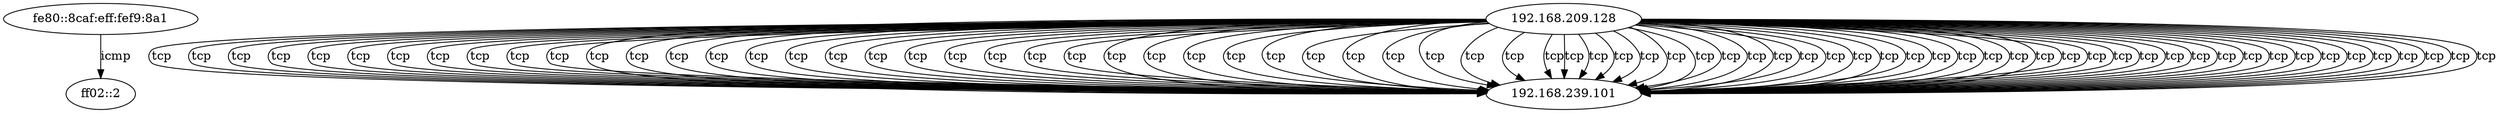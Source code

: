 digraph ZeekTraffic {
  "fe80::8caf:eff:fef9:8a1" [degree=1, in_degree=0, out_degree=1, activity_score=0.10, total_connections=1];
  "ff02::2" [degree=1, in_degree=1, out_degree=0, activity_score=0.10, total_connections=1];
  "192.168.239.101" [degree=72, in_degree=72, out_degree=0, activity_score=1.00, total_connections=72];
  "192.168.209.128" [degree=72, in_degree=0, out_degree=72, activity_score=1.00, total_connections=72];
  "192.168.209.128" -> "192.168.239.101" [label="tcp", resp_ip_bytes="66383", orig_ip_bytes="38984", protocol="tcp", orig_pkts="81", timestamp="1747405140.116953", local_resp="true", src_port="36504", service="-", dst_port="443", conn_state="SF", resp_bytes="62223", local_orig="true", history="DdfFaRR", orig_bytes="34796", resp_pkts="80"];
  "192.168.209.128" -> "192.168.239.101" [label="tcp", resp_ip_bytes="65408", orig_ip_bytes="38414", protocol="tcp", orig_pkts="79", timestamp="1747405140.118482", local_resp="true", src_port="36492", service="-", dst_port="443", conn_state="SF", resp_bytes="61404", local_orig="true", history="DdfFaR", orig_bytes="34318", resp_pkts="77"];
  "192.168.209.128" -> "192.168.239.101" [label="tcp", resp_ip_bytes="64589", orig_ip_bytes="38015", protocol="tcp", orig_pkts="80", timestamp="1747405140.117802", local_resp="true", src_port="36548", service="-", dst_port="443", conn_state="SF", resp_bytes="60585", local_orig="true", history="DdfFRRaR", orig_bytes="33879", resp_pkts="77"];
  "192.168.209.128" -> "192.168.239.101" [label="tcp", resp_ip_bytes="65460", orig_ip_bytes="38525", protocol="tcp", orig_pkts="81", timestamp="1747405140.138074", local_resp="true", src_port="36520", service="-", dst_port="443", conn_state="SF", resp_bytes="61404", local_orig="true", history="ADdfFaR", orig_bytes="34325", resp_pkts="78"];
  "192.168.209.128" -> "192.168.239.101" [label="tcp", resp_ip_bytes="61157", orig_ip_bytes="36028", protocol="tcp", orig_pkts="77", timestamp="1747405140.132594", local_resp="true", src_port="36530", service="-", dst_port="443", conn_state="SF", resp_bytes="57309", local_orig="true", history="DdAfFaRR", orig_bytes="32048", resp_pkts="74"];
  "192.168.209.128" -> "192.168.239.101" [label="tcp", resp_ip_bytes="64589", orig_ip_bytes="37942", protocol="tcp", orig_pkts="79", timestamp="1747405140.132891", local_resp="true", src_port="36552", service="-", dst_port="443", conn_state="SF", resp_bytes="60585", local_orig="true", history="DdAfFaR", orig_bytes="33846", resp_pkts="77"];
  "192.168.209.128" -> "192.168.239.101" [label="tcp", resp_ip_bytes="64589", orig_ip_bytes="38183", protocol="tcp", orig_pkts="84", timestamp="1747405140.132869", local_resp="true", src_port="36560", service="-", dst_port="443", conn_state="SF", resp_bytes="60585", local_orig="true", history="DdAfFRRaR", orig_bytes="33839", resp_pkts="77"];
  "192.168.209.128" -> "192.168.239.101" [label="tcp", resp_ip_bytes="70686", orig_ip_bytes="41605", protocol="tcp", orig_pkts="88", timestamp="1747405140.133811", local_resp="true", src_port="36544", service="-", dst_port="443", conn_state="SF", resp_bytes="66318", local_orig="true", history="DdAfFaRR", orig_bytes="37053", resp_pkts="84"];
  "192.168.209.128" -> "192.168.239.101" [label="tcp", resp_ip_bytes="90716", orig_ip_bytes="52514", protocol="tcp", orig_pkts="113", timestamp="1747405140.822829", local_resp="true", src_port="36626", service="ssl", dst_port="443", conn_state="SF", resp_bytes="84676", local_orig="true", history="ShADadfFRR", orig_bytes="46654", resp_pkts="116"];
  "192.168.209.128" -> "192.168.239.101" [label="tcp", resp_ip_bytes="89095", orig_ip_bytes="52641", protocol="tcp", orig_pkts="110", timestamp="1747405140.741949", local_resp="true", src_port="36570", service="ssl", dst_port="443", conn_state="SF", resp_bytes="83211", local_orig="true", history="ShADadfFR", orig_bytes="46925", resp_pkts="113"];
  "192.168.209.128" -> "192.168.239.101" [label="tcp", resp_ip_bytes="90612", orig_ip_bytes="52410", protocol="tcp", orig_pkts="111", timestamp="1747405140.772963", local_resp="true", src_port="36592", service="ssl", dst_port="443", conn_state="SF", resp_bytes="84676", local_orig="true", history="ShADadfFR", orig_bytes="46642", resp_pkts="114"];
  "192.168.209.128" -> "192.168.239.101" [label="tcp", resp_ip_bytes="89095", orig_ip_bytes="52829", protocol="tcp", orig_pkts="113", timestamp="1747405140.842102", local_resp="true", src_port="36640", service="ssl", dst_port="443", conn_state="SF", resp_bytes="83211", local_orig="true", history="ShADadfFRR", orig_bytes="46969", resp_pkts="113"];
  "192.168.209.128" -> "192.168.239.101" [label="tcp", resp_ip_bytes="89095", orig_ip_bytes="52805", protocol="tcp", orig_pkts="112", timestamp="1747405140.877173", local_resp="true", src_port="36654", service="ssl", dst_port="443", conn_state="SF", resp_bytes="83211", local_orig="true", history="ShADadfFR", orig_bytes="46985", resp_pkts="113"];
  "192.168.209.128" -> "192.168.239.101" [label="tcp", resp_ip_bytes="89095", orig_ip_bytes="52815", protocol="tcp", orig_pkts="112", timestamp="1747405140.793714", local_resp="true", src_port="36594", service="ssl", dst_port="443", conn_state="SF", resp_bytes="83211", local_orig="true", history="ShADadfFR", orig_bytes="46995", resp_pkts="113"];
  "192.168.209.128" -> "192.168.239.101" [label="tcp", resp_ip_bytes="89147", orig_ip_bytes="52863", protocol="tcp", orig_pkts="113", timestamp="1747405140.764288", local_resp="true", src_port="36584", service="ssl", dst_port="443", conn_state="SF", resp_bytes="83211", local_orig="true", history="ShADadfFRR", orig_bytes="47003", resp_pkts="114"];
  "192.168.209.128" -> "192.168.239.101" [label="tcp", resp_ip_bytes="89095", orig_ip_bytes="52948", protocol="tcp", orig_pkts="114", timestamp="1747405140.815680", local_resp="true", src_port="36610", service="ssl", dst_port="443", conn_state="SF", resp_bytes="83211", local_orig="true", history="ShADadfFRRR", orig_bytes="47036", resp_pkts="113"];
  "192.168.209.128" -> "192.168.239.101" [label="tcp", resp_ip_bytes="89095", orig_ip_bytes="53068", protocol="tcp", orig_pkts="114", timestamp="1747405141.618221", local_resp="true", src_port="36666", service="ssl", dst_port="443", conn_state="SF", resp_bytes="83211", local_orig="true", history="ShADadfFR", orig_bytes="47144", resp_pkts="113"];
  "192.168.209.128" -> "192.168.239.101" [label="tcp", resp_ip_bytes="90664", orig_ip_bytes="52653", protocol="tcp", orig_pkts="112", timestamp="1747405141.699002", local_resp="true", src_port="36698", service="ssl", dst_port="443", conn_state="SF", resp_bytes="84676", local_orig="true", history="ShADadfFR", orig_bytes="46833", resp_pkts="115"];
  "192.168.209.128" -> "192.168.239.101" [label="tcp", resp_ip_bytes="89199", orig_ip_bytes="52901", protocol="tcp", orig_pkts="112", timestamp="1747405141.699508", local_resp="true", src_port="36706", service="ssl", dst_port="443", conn_state="SF", resp_bytes="83211", local_orig="true", history="ShADadfFR", orig_bytes="47081", resp_pkts="115"];
  "192.168.209.128" -> "192.168.239.101" [label="tcp", resp_ip_bytes="89147", orig_ip_bytes="53120", protocol="tcp", orig_pkts="114", timestamp="1747405141.638414", local_resp="true", src_port="36672", service="ssl", dst_port="443", conn_state="SF", resp_bytes="83211", local_orig="true", history="ShADadfFR", orig_bytes="47196", resp_pkts="114"];
  "192.168.209.128" -> "192.168.239.101" [label="tcp", resp_ip_bytes="89095", orig_ip_bytes="52861", protocol="tcp", orig_pkts="111", timestamp="1747405141.670878", local_resp="true", src_port="36674", service="ssl", dst_port="443", conn_state="SF", resp_bytes="83211", local_orig="true", history="ShADadfFR", orig_bytes="47093", resp_pkts="113"];
  "192.168.209.128" -> "192.168.239.101" [label="tcp", resp_ip_bytes="90768", orig_ip_bytes="52741", protocol="tcp", orig_pkts="113", timestamp="1747405141.671252", local_resp="true", src_port="36684", service="ssl", dst_port="443", conn_state="SF", resp_bytes="84676", local_orig="true", history="ShADadfFRR", orig_bytes="46881", resp_pkts="117"];
  "192.168.209.128" -> "192.168.239.101" [label="tcp", resp_ip_bytes="89147", orig_ip_bytes="52949", protocol="tcp", orig_pkts="113", timestamp="1747405141.728046", local_resp="true", src_port="36716", service="ssl", dst_port="443", conn_state="SF", resp_bytes="83211", local_orig="true", history="ShADadfFR", orig_bytes="47077", resp_pkts="114"];
  "192.168.209.128" -> "192.168.239.101" [label="tcp", resp_ip_bytes="89095", orig_ip_bytes="53043", protocol="tcp", orig_pkts="113", timestamp="1747405141.691541", local_resp="true", src_port="36694", service="ssl", dst_port="443", conn_state="SF", resp_bytes="83211", local_orig="true", history="ShADadfFR", orig_bytes="47171", resp_pkts="113"];
  "192.168.209.128" -> "192.168.239.101" [label="tcp", resp_ip_bytes="89095", orig_ip_bytes="53154", protocol="tcp", orig_pkts="114", timestamp="1747405142.478396", local_resp="true", src_port="36728", service="ssl", dst_port="443", conn_state="SF", resp_bytes="83211", local_orig="true", history="ShADadfFRRR", orig_bytes="47242", resp_pkts="113"];
  "192.168.209.128" -> "192.168.239.101" [label="tcp", resp_ip_bytes="89043", orig_ip_bytes="53004", protocol="tcp", orig_pkts="111", timestamp="1747405142.591258", local_resp="true", src_port="36764", service="ssl", dst_port="443", conn_state="SF", resp_bytes="83211", local_orig="true", history="ShADadfFR", orig_bytes="47236", resp_pkts="112"];
  "192.168.209.128" -> "192.168.239.101" [label="tcp", resp_ip_bytes="89095", orig_ip_bytes="53070", protocol="tcp", orig_pkts="112", timestamp="1747405142.533875", local_resp="true", src_port="36744", service="ssl", dst_port="443", conn_state="SF", resp_bytes="83211", local_orig="true", history="ShADadfFR", orig_bytes="47250", resp_pkts="113"];
  "192.168.209.128" -> "192.168.239.101" [label="tcp", resp_ip_bytes="90612", orig_ip_bytes="52788", protocol="tcp", orig_pkts="112", timestamp="1747405142.600369", local_resp="true", src_port="36780", service="ssl", dst_port="443", conn_state="SF", resp_bytes="84676", local_orig="true", history="ShADadfFR", orig_bytes="46968", resp_pkts="114"];
  "192.168.209.128" -> "192.168.239.101" [label="tcp", resp_ip_bytes="90560", orig_ip_bytes="52850", protocol="tcp", orig_pkts="113", timestamp="1747405142.537464", local_resp="true", src_port="36760", service="ssl", dst_port="443", conn_state="SF", resp_bytes="84676", local_orig="true", history="ShADadfFR", orig_bytes="46978", resp_pkts="113"];
  "192.168.209.128" -> "192.168.239.101" [label="tcp", resp_ip_bytes="90508", orig_ip_bytes="52806", protocol="tcp", orig_pkts="112", timestamp="1747405142.601068", local_resp="true", src_port="36784", service="ssl", dst_port="443", conn_state="SF", resp_bytes="84676", local_orig="true", history="ShADadfFR", orig_bytes="46986", resp_pkts="112"];
  "192.168.209.128" -> "192.168.239.101" [label="tcp", resp_ip_bytes="89095", orig_ip_bytes="53185", protocol="tcp", orig_pkts="114", timestamp="1747405142.681499", local_resp="true", src_port="36792", service="ssl", dst_port="443", conn_state="SF", resp_bytes="83211", local_orig="true", history="ShADadfFR", orig_bytes="47261", resp_pkts="113"];
  "192.168.209.128" -> "192.168.239.101" [label="tcp", resp_ip_bytes="23618", orig_ip_bytes="13566", protocol="tcp", orig_pkts="36", timestamp="1747405143.504231", local_resp="true", src_port="36832", service="ssl", dst_port="443", conn_state="SF", resp_bytes="21658", local_orig="true", history="ShADadfFr", orig_bytes="11686", resp_pkts="38"];
  "fe80::8caf:eff:fef9:8a1" -> "ff02::2" [label="icmp", resp_ip_bytes="0", orig_ip_bytes="224", protocol="icmp", orig_pkts="4", timestamp="1747405144.045322", local_resp="false", src_port="133", service="-", dst_port="134", conn_state="OTH", resp_bytes="0", local_orig="true", history="-", orig_bytes="32", resp_pkts="0"];
  "192.168.209.128" -> "192.168.239.101" [label="tcp", resp_ip_bytes="12800", orig_ip_bytes="3693", protocol="tcp", orig_pkts="21", timestamp="1747405228.580389", local_resp="true", src_port="56514", service="ssl", dst_port="443", conn_state="SF", resp_bytes="11632", local_orig="true", history="ShADadfFr", orig_bytes="2593", resp_pkts="23"];
  "192.168.209.128" -> "192.168.239.101" [label="tcp", resp_ip_bytes="31509", orig_ip_bytes="18160", protocol="tcp", orig_pkts="45", timestamp="1747405143.445954", local_resp="true", src_port="36820", service="ssl", dst_port="443", conn_state="SF", resp_bytes="29029", local_orig="true", history="ShADadfFr", orig_bytes="15812", resp_pkts="48"];
  "192.168.209.128" -> "192.168.239.101" [label="tcp", resp_ip_bytes="84030", orig_ip_bytes="50311", protocol="tcp", orig_pkts="110", timestamp="1747405142.745902", local_resp="true", src_port="36800", service="ssl", dst_port="443", conn_state="SF", resp_bytes="78338", local_orig="true", history="ShADadfFr", orig_bytes="44583", resp_pkts="110"];
  "192.168.209.128" -> "192.168.239.101" [label="tcp", resp_ip_bytes="31722", orig_ip_bytes="19524", protocol="tcp", orig_pkts="48", timestamp="1747405143.437883", local_resp="true", src_port="36808", service="ssl", dst_port="443", conn_state="SF", resp_bytes="29202", local_orig="true", history="ShADadfFr", orig_bytes="17020", resp_pkts="49"];
  "192.168.209.128" -> "192.168.239.101" [label="tcp", resp_ip_bytes="17786", orig_ip_bytes="11326", protocol="tcp", orig_pkts="32", timestamp="1747405143.578173", local_resp="true", src_port="36858", service="ssl", dst_port="443", conn_state="SF", resp_bytes="16098", local_orig="true", history="ShADadfFr", orig_bytes="9654", resp_pkts="33"];
  "192.168.209.128" -> "192.168.239.101" [label="tcp", resp_ip_bytes="21097", orig_ip_bytes="12063", protocol="tcp", orig_pkts="34", timestamp="1747405143.506304", local_resp="true", src_port="36850", service="ssl", dst_port="443", conn_state="SF", resp_bytes="19201", local_orig="true", history="ShADadfFr", orig_bytes="10287", resp_pkts="37"];
  "192.168.209.128" -> "192.168.239.101" [label="tcp", resp_ip_bytes="15975", orig_ip_bytes="8994", protocol="tcp", orig_pkts="28", timestamp="1747405143.582279", local_resp="true", src_port="36870", service="ssl", dst_port="443", conn_state="SF", resp_bytes="14287", local_orig="true", history="ShADadfFr", orig_bytes="7530", resp_pkts="33"];
  "192.168.209.128" -> "192.168.239.101" [label="tcp", resp_ip_bytes="24754", orig_ip_bytes="15449", protocol="tcp", orig_pkts="40", timestamp="1747405143.504429", local_resp="true", src_port="36834", service="ssl", dst_port="443", conn_state="SF", resp_bytes="22650", local_orig="true", history="ShADadfFr", orig_bytes="13361", resp_pkts="41"];
  "192.168.209.128" -> "192.168.239.101" [label="tcp", resp_ip_bytes="549915", orig_ip_bytes="77126", protocol="tcp", orig_pkts="257", timestamp="1747405276.569556", local_resp="true", src_port="51708", service="ssl", dst_port="443", conn_state="SF", resp_bytes="527056", local_orig="true", history="ShADadtfFRR", orig_bytes="63766", resp_pkts="423"];
  "192.168.209.128" -> "192.168.239.101" [label="tcp", resp_ip_bytes="547491", orig_ip_bytes="78183", protocol="tcp", orig_pkts="272", timestamp="1747405276.567948", local_resp="true", src_port="51694", service="ssl", dst_port="443", conn_state="SF", resp_bytes="525591", local_orig="true", history="ShADadfFR", orig_bytes="64043", resp_pkts="421"];
  "192.168.209.128" -> "192.168.239.101" [label="tcp", resp_ip_bytes="548852", orig_ip_bytes="76947", protocol="tcp", orig_pkts="253", timestamp="1747405276.570488", local_resp="true", src_port="51720", service="ssl", dst_port="443", conn_state="SF", resp_bytes="527056", local_orig="true", history="ShADadfFR", orig_bytes="63795", resp_pkts="419"];
  "192.168.209.128" -> "192.168.239.101" [label="tcp", resp_ip_bytes="549759", orig_ip_bytes="76615", protocol="tcp", orig_pkts="247", timestamp="1747405276.567947", local_resp="true", src_port="51680", service="ssl", dst_port="443", conn_state="SF", resp_bytes="527056", local_orig="true", history="ShADadtfFR", orig_bytes="63763", resp_pkts="420"];
  "192.168.209.128" -> "192.168.239.101" [label="tcp", resp_ip_bytes="548852", orig_ip_bytes="76464", protocol="tcp", orig_pkts="245", timestamp="1747405276.574704", local_resp="true", src_port="51740", service="ssl", dst_port="443", conn_state="SF", resp_bytes="527056", local_orig="true", history="ShADadfFRRRR", orig_bytes="63752", resp_pkts="419"];
  "192.168.209.128" -> "192.168.239.101" [label="tcp", resp_ip_bytes="548895", orig_ip_bytes="77233", protocol="tcp", orig_pkts="258", timestamp="1747405276.574003", local_resp="true", src_port="51724", service="ssl", dst_port="443", conn_state="SF", resp_bytes="527099", local_orig="true", history="ShADadfFR", orig_bytes="63821", resp_pkts="419"];
  "192.168.209.128" -> "192.168.239.101" [label="tcp", resp_ip_bytes="549008", orig_ip_bytes="76868", protocol="tcp", orig_pkts="252", timestamp="1747405276.575756", local_resp="true", src_port="51746", service="ssl", dst_port="443", conn_state="SF", resp_bytes="527056", local_orig="true", history="ShADadfFR", orig_bytes="63768", resp_pkts="422"];
  "192.168.209.128" -> "192.168.239.101" [label="tcp", resp_ip_bytes="549654", orig_ip_bytes="77017", protocol="tcp", orig_pkts="254", timestamp="1747405276.568903", local_resp="true", src_port="51698", service="ssl", dst_port="443", conn_state="SF", resp_bytes="527056", local_orig="true", history="ShADadtfFR", orig_bytes="63801", resp_pkts="418"];
  "192.168.209.128" -> "192.168.239.101" [label="tcp", resp_ip_bytes="548138", orig_ip_bytes="76354", protocol="tcp", orig_pkts="237", timestamp="1747405278.018933", local_resp="true", src_port="51802", service="ssl", dst_port="443", conn_state="SF", resp_bytes="525591", local_orig="true", history="ShADadtfFR", orig_bytes="64022", resp_pkts="417"];
  "192.168.209.128" -> "192.168.239.101" [label="tcp", resp_ip_bytes="548800", orig_ip_bytes="76248", protocol="tcp", orig_pkts="241", timestamp="1747405278.022654", local_resp="true", src_port="51808", service="ssl", dst_port="443", conn_state="SF", resp_bytes="527056", local_orig="true", history="ShADadfFR", orig_bytes="63720", resp_pkts="418"];
  "192.168.209.128" -> "192.168.239.101" [label="tcp", resp_ip_bytes="548190", orig_ip_bytes="76364", protocol="tcp", orig_pkts="238", timestamp="1747405277.919170", local_resp="true", src_port="51756", service="ssl", dst_port="443", conn_state="SF", resp_bytes="525591", local_orig="true", history="ShADadtfFRRRR", orig_bytes="64004", resp_pkts="418"];
  "192.168.209.128" -> "192.168.239.101" [label="tcp", resp_ip_bytes="548190", orig_ip_bytes="76329", protocol="tcp", orig_pkts="237", timestamp="1747405278.055954", local_resp="true", src_port="51822", service="ssl", dst_port="443", conn_state="SF", resp_bytes="525591", local_orig="true", history="ShADadtfFR", orig_bytes="63997", resp_pkts="418"];
  "192.168.209.128" -> "192.168.239.101" [label="tcp", resp_ip_bytes="547231", orig_ip_bytes="76227", protocol="tcp", orig_pkts="234", timestamp="1747405277.973190", local_resp="true", src_port="51772", service="ssl", dst_port="443", conn_state="SF", resp_bytes="525591", local_orig="true", history="ShADadfFR", orig_bytes="64063", resp_pkts="416"];
  "192.168.209.128" -> "192.168.239.101" [label="tcp", resp_ip_bytes="549655", orig_ip_bytes="76039", protocol="tcp", orig_pkts="235", timestamp="1747405278.056132", local_resp="true", src_port="51830", service="ssl", dst_port="443", conn_state="SF", resp_bytes="527056", local_orig="true", history="ShADadtfFR", orig_bytes="63811", resp_pkts="418"];
  "192.168.209.128" -> "192.168.239.101" [label="tcp", resp_ip_bytes="550665", orig_ip_bytes="76507", protocol="tcp", orig_pkts="244", timestamp="1747405278.020719", local_resp="true", src_port="51804", service="ssl", dst_port="443", conn_state="SF", resp_bytes="527056", local_orig="true", history="ShADadtfFR", orig_bytes="63799", resp_pkts="421"];
  "192.168.209.128" -> "192.168.239.101" [label="tcp", resp_ip_bytes="548748", orig_ip_bytes="75996", protocol="tcp", orig_pkts="235", timestamp="1747405277.980328", local_resp="true", src_port="51788", service="ssl", dst_port="443", conn_state="SF", resp_bytes="527056", local_orig="true", history="ShADadfFR", orig_bytes="63780", resp_pkts="417"];
  "192.168.209.128" -> "192.168.239.101" [label="tcp", resp_ip_bytes="547283", orig_ip_bytes="76631", protocol="tcp", orig_pkts="239", timestamp="1747405279.232333", local_resp="true", src_port="51846", service="ssl", dst_port="443", conn_state="SF", resp_bytes="525591", local_orig="true", history="ShADadfFRR", orig_bytes="64219", resp_pkts="417"];
  "192.168.209.128" -> "192.168.239.101" [label="tcp", resp_ip_bytes="548696", orig_ip_bytes="76801", protocol="tcp", orig_pkts="247", timestamp="1747405279.339143", local_resp="true", src_port="51872", service="ssl", dst_port="443", conn_state="SF", resp_bytes="527056", local_orig="true", history="ShADadfFR", orig_bytes="63961", resp_pkts="416"];
  "192.168.209.128" -> "192.168.239.101" [label="tcp", resp_ip_bytes="547231", orig_ip_bytes="77111", protocol="tcp", orig_pkts="248", timestamp="1747405279.334172", local_resp="true", src_port="51858", service="ssl", dst_port="443", conn_state="SF", resp_bytes="525591", local_orig="true", history="ShADadfFR", orig_bytes="64219", resp_pkts="416"];
  "192.168.209.128" -> "192.168.239.101" [label="tcp", resp_ip_bytes="547231", orig_ip_bytes="77130", protocol="tcp", orig_pkts="248", timestamp="1747405279.396512", local_resp="true", src_port="37608", service="ssl", dst_port="443", conn_state="SF", resp_bytes="525591", local_orig="true", history="ShADadfFR", orig_bytes="64238", resp_pkts="416"];
  "192.168.209.128" -> "192.168.239.101" [label="tcp", resp_ip_bytes="549655", orig_ip_bytes="76719", protocol="tcp", orig_pkts="247", timestamp="1747405279.476192", local_resp="true", src_port="37626", service="ssl", dst_port="443", conn_state="SF", resp_bytes="527056", local_orig="true", history="ShADadtfFR", orig_bytes="63867", resp_pkts="418"];
  "192.168.209.128" -> "192.168.239.101" [label="tcp", resp_ip_bytes="548852", orig_ip_bytes="77079", protocol="tcp", orig_pkts="253", timestamp="1747405279.341527", local_resp="true", src_port="51882", service="ssl", dst_port="443", conn_state="SF", resp_bytes="527056", local_orig="true", history="ShADadfFRR", orig_bytes="63939", resp_pkts="419"];
  "192.168.209.128" -> "192.168.239.101" [label="tcp", resp_ip_bytes="547231", orig_ip_bytes="76715", protocol="tcp", orig_pkts="242", timestamp="1747405279.521764", local_resp="true", src_port="37630", service="ssl", dst_port="443", conn_state="SF", resp_bytes="525591", local_orig="true", history="ShADadfFR", orig_bytes="64135", resp_pkts="416"];
  "192.168.209.128" -> "192.168.239.101" [label="tcp", resp_ip_bytes="547231", orig_ip_bytes="76814", protocol="tcp", orig_pkts="243", timestamp="1747405279.475246", local_resp="true", src_port="37616", service="ssl", dst_port="443", conn_state="SF", resp_bytes="525591", local_orig="true", history="ShADadfFR", orig_bytes="64182", resp_pkts="416"];
  "192.168.209.128" -> "192.168.239.101" [label="tcp", resp_ip_bytes="548137", orig_ip_bytes="77173", protocol="tcp", orig_pkts="248", timestamp="1747405280.488748", local_resp="true", src_port="37644", service="ssl", dst_port="443", conn_state="SF", resp_bytes="525591", local_orig="true", history="ShADadtfFR", orig_bytes="64269", resp_pkts="417"];
  "192.168.209.128" -> "192.168.239.101" [label="tcp", resp_ip_bytes="549044", orig_ip_bytes="77713", protocol="tcp", orig_pkts="257", timestamp="1747405280.553957", local_resp="true", src_port="37666", service="ssl", dst_port="443", conn_state="SF", resp_bytes="525591", local_orig="true", history="ShADadtFfR", orig_bytes="64329", resp_pkts="418"];
  "192.168.209.128" -> "192.168.239.101" [label="tcp", resp_ip_bytes="548190", orig_ip_bytes="77716", protocol="tcp", orig_pkts="257", timestamp="1747405280.630317", local_resp="true", src_port="37696", service="ssl", dst_port="443", conn_state="SF", resp_bytes="525591", local_orig="true", history="ShADadtfF", orig_bytes="64332", resp_pkts="418"];
  "192.168.209.128" -> "192.168.239.101" [label="tcp", resp_ip_bytes="548138", orig_ip_bytes="77796", protocol="tcp", orig_pkts="259", timestamp="1747405280.534075", local_resp="true", src_port="37656", service="ssl", dst_port="443", conn_state="SF", resp_bytes="525591", local_orig="true", history="ShADadtfFRRR", orig_bytes="64332", resp_pkts="417"];
  "192.168.209.128" -> "192.168.239.101" [label="tcp", resp_ip_bytes="547387", orig_ip_bytes="78100", protocol="tcp", orig_pkts="265", timestamp="1747405280.614266", local_resp="true", src_port="37682", service="ssl", dst_port="443", conn_state="SF", resp_bytes="525591", local_orig="true", history="ShADadfFR", orig_bytes="64324", resp_pkts="419"];
  "192.168.209.128" -> "192.168.239.101" [label="tcp", resp_ip_bytes="548190", orig_ip_bytes="77596", protocol="tcp", orig_pkts="255", timestamp="1747405280.739697", local_resp="true", src_port="37704", service="ssl", dst_port="443", conn_state="SF", resp_bytes="525591", local_orig="true", history="ShADadtfFR", orig_bytes="64328", resp_pkts="418"];
  "192.168.209.128" -> "192.168.239.101" [label="tcp", resp_ip_bytes="548852", orig_ip_bytes="77731", protocol="tcp", orig_pkts="263", timestamp="1747405280.632300", local_resp="true", src_port="37698", service="ssl", dst_port="443", conn_state="SF", resp_bytes="527056", local_orig="true", history="ShADadfFRRR", orig_bytes="64071", resp_pkts="419"];
  "192.168.209.128" -> "192.168.239.101" [label="tcp", resp_ip_bytes="548138", orig_ip_bytes="77751", protocol="tcp", orig_pkts="258", timestamp="1747405280.701499", local_resp="true", src_port="37700", service="ssl", dst_port="443", conn_state="SF", resp_bytes="525591", local_orig="true", history="ShADadtfFRRR", orig_bytes="64339", resp_pkts="417"];
}
